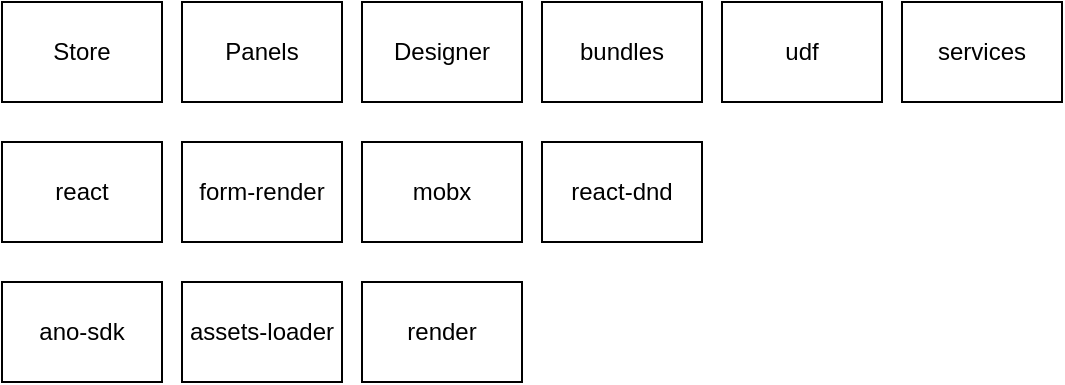 <mxfile version="14.4.7" type="github">
  <diagram id="6sVc83PK34M-kx0JzMM2" name="Page-1">
    <mxGraphModel dx="1422" dy="762" grid="1" gridSize="10" guides="1" tooltips="1" connect="1" arrows="1" fold="1" page="1" pageScale="1" pageWidth="827" pageHeight="1169" math="0" shadow="0">
      <root>
        <mxCell id="0" />
        <mxCell id="1" parent="0" />
        <mxCell id="swiImJSWuZyiJvht4efO-1" value="Store" style="rounded=0;whiteSpace=wrap;html=1;" vertex="1" parent="1">
          <mxGeometry x="60" y="170" width="80" height="50" as="geometry" />
        </mxCell>
        <mxCell id="swiImJSWuZyiJvht4efO-2" value="Panels" style="rounded=0;whiteSpace=wrap;html=1;" vertex="1" parent="1">
          <mxGeometry x="150" y="170" width="80" height="50" as="geometry" />
        </mxCell>
        <mxCell id="swiImJSWuZyiJvht4efO-3" value="Designer" style="rounded=0;whiteSpace=wrap;html=1;" vertex="1" parent="1">
          <mxGeometry x="240" y="170" width="80" height="50" as="geometry" />
        </mxCell>
        <mxCell id="swiImJSWuZyiJvht4efO-4" value="react" style="rounded=0;whiteSpace=wrap;html=1;" vertex="1" parent="1">
          <mxGeometry x="60" y="240" width="80" height="50" as="geometry" />
        </mxCell>
        <mxCell id="swiImJSWuZyiJvht4efO-5" value="form-render" style="rounded=0;whiteSpace=wrap;html=1;" vertex="1" parent="1">
          <mxGeometry x="150" y="240" width="80" height="50" as="geometry" />
        </mxCell>
        <mxCell id="swiImJSWuZyiJvht4efO-6" value="mobx" style="rounded=0;whiteSpace=wrap;html=1;" vertex="1" parent="1">
          <mxGeometry x="240" y="240" width="80" height="50" as="geometry" />
        </mxCell>
        <mxCell id="swiImJSWuZyiJvht4efO-7" value="react-dnd" style="rounded=0;whiteSpace=wrap;html=1;" vertex="1" parent="1">
          <mxGeometry x="330" y="240" width="80" height="50" as="geometry" />
        </mxCell>
        <mxCell id="swiImJSWuZyiJvht4efO-8" value="bundles" style="rounded=0;whiteSpace=wrap;html=1;" vertex="1" parent="1">
          <mxGeometry x="330" y="170" width="80" height="50" as="geometry" />
        </mxCell>
        <mxCell id="swiImJSWuZyiJvht4efO-9" value="ano-sdk" style="rounded=0;whiteSpace=wrap;html=1;" vertex="1" parent="1">
          <mxGeometry x="60" y="310" width="80" height="50" as="geometry" />
        </mxCell>
        <mxCell id="swiImJSWuZyiJvht4efO-10" value="assets-loader" style="rounded=0;whiteSpace=wrap;html=1;" vertex="1" parent="1">
          <mxGeometry x="150" y="310" width="80" height="50" as="geometry" />
        </mxCell>
        <mxCell id="swiImJSWuZyiJvht4efO-11" value="render" style="rounded=0;whiteSpace=wrap;html=1;" vertex="1" parent="1">
          <mxGeometry x="240" y="310" width="80" height="50" as="geometry" />
        </mxCell>
        <mxCell id="swiImJSWuZyiJvht4efO-12" value="udf" style="rounded=0;whiteSpace=wrap;html=1;" vertex="1" parent="1">
          <mxGeometry x="420" y="170" width="80" height="50" as="geometry" />
        </mxCell>
        <mxCell id="swiImJSWuZyiJvht4efO-13" value="services" style="rounded=0;whiteSpace=wrap;html=1;" vertex="1" parent="1">
          <mxGeometry x="510" y="170" width="80" height="50" as="geometry" />
        </mxCell>
      </root>
    </mxGraphModel>
  </diagram>
</mxfile>
